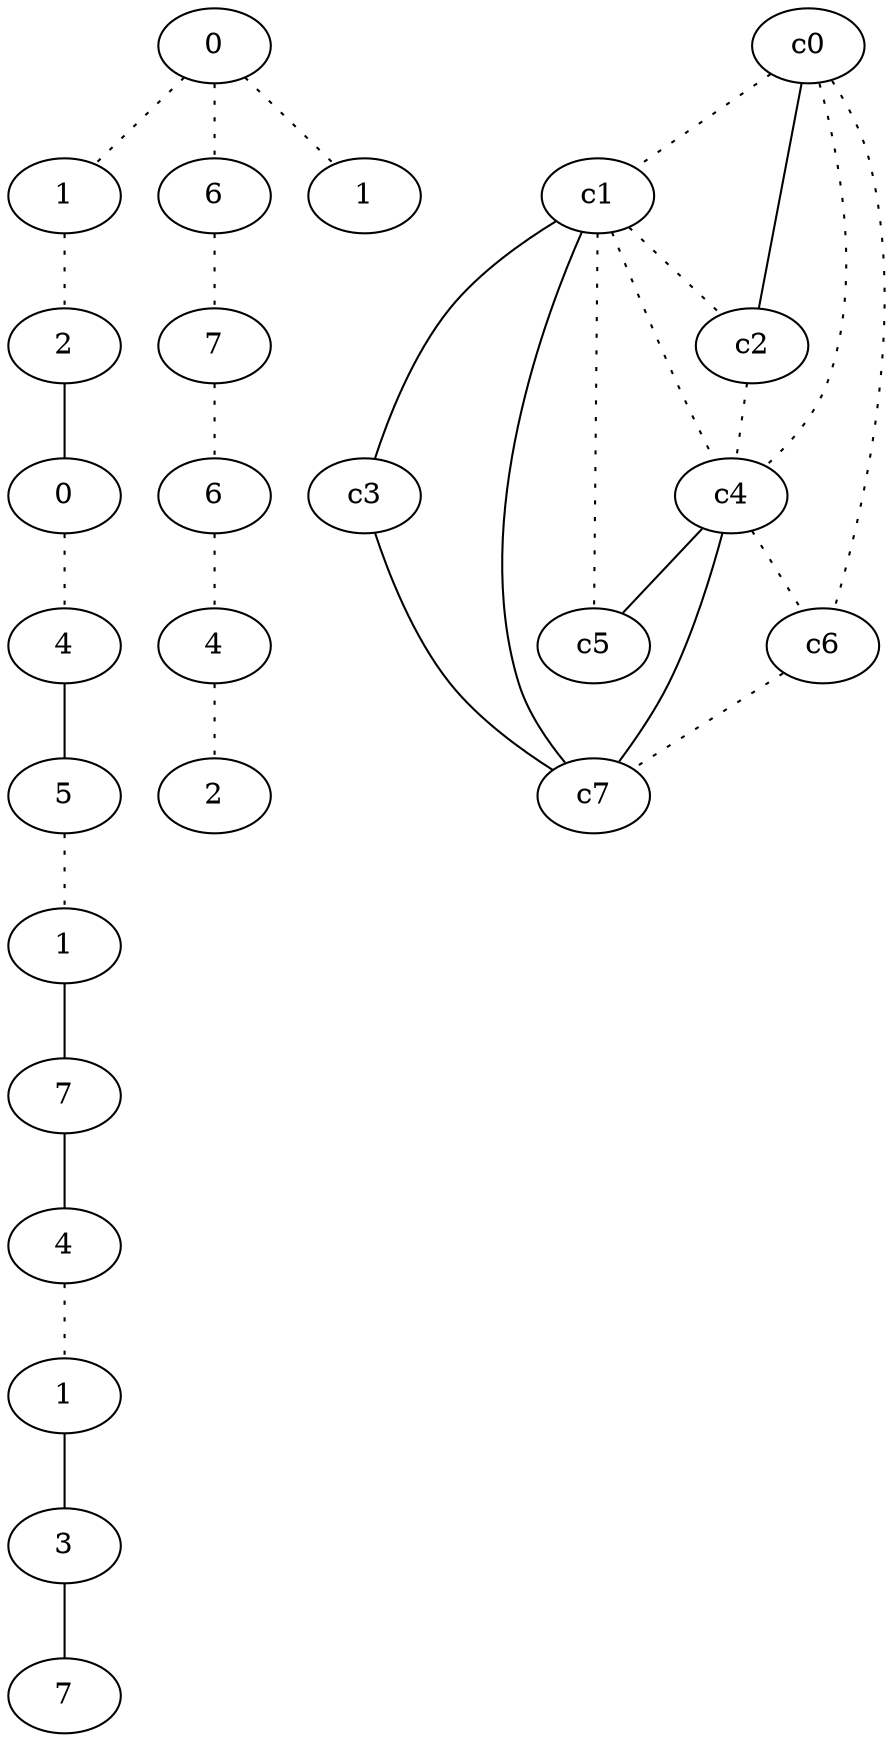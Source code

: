 graph {
a0[label=0];
a1[label=1];
a2[label=2];
a3[label=0];
a4[label=4];
a5[label=5];
a6[label=1];
a7[label=7];
a8[label=4];
a9[label=1];
a10[label=3];
a11[label=7];
a12[label=6];
a13[label=7];
a14[label=6];
a15[label=4];
a16[label=2];
a17[label=1];
a0 -- a1 [style=dotted];
a0 -- a12 [style=dotted];
a0 -- a17 [style=dotted];
a1 -- a2 [style=dotted];
a2 -- a3;
a3 -- a4 [style=dotted];
a4 -- a5;
a5 -- a6 [style=dotted];
a6 -- a7;
a7 -- a8;
a8 -- a9 [style=dotted];
a9 -- a10;
a10 -- a11;
a12 -- a13 [style=dotted];
a13 -- a14 [style=dotted];
a14 -- a15 [style=dotted];
a15 -- a16 [style=dotted];
c0 -- c1 [style=dotted];
c0 -- c2;
c0 -- c4 [style=dotted];
c0 -- c6 [style=dotted];
c1 -- c2 [style=dotted];
c1 -- c3;
c1 -- c4 [style=dotted];
c1 -- c5 [style=dotted];
c1 -- c7;
c2 -- c4 [style=dotted];
c3 -- c7;
c4 -- c5;
c4 -- c6 [style=dotted];
c4 -- c7;
c6 -- c7 [style=dotted];
}
